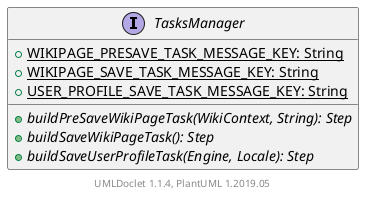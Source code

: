 @startuml

    interface TasksManager [[TasksManager.html]] {
        {static} +WIKIPAGE_PRESAVE_TASK_MESSAGE_KEY: String
        {static} +WIKIPAGE_SAVE_TASK_MESSAGE_KEY: String
        {static} +USER_PROFILE_SAVE_TASK_MESSAGE_KEY: String
        {abstract} +buildPreSaveWikiPageTask(WikiContext, String): Step
        {abstract} +buildSaveWikiPageTask(): Step
        {abstract} +buildSaveUserProfileTask(Engine, Locale): Step
    }


    center footer UMLDoclet 1.1.4, PlantUML 1.2019.05
@enduml

